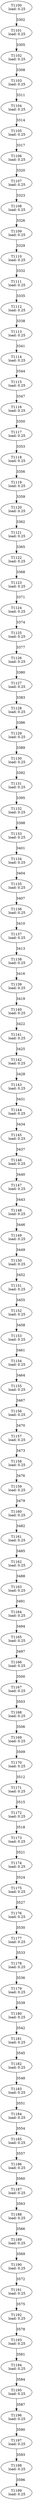 digraph taskgraph {
	T1100 [label= "T1100\n load: 0.25"];
	T1101 [label= "T1101\n load: 0.25"];
	T1100 -> T1101[label=3302];
	T1102 [label= "T1102\n load: 0.25"];
	T1101 -> T1102[label=3305];
	T1103 [label= "T1103\n load: 0.25"];
	T1102 -> T1103[label=3308];
	T1104 [label= "T1104\n load: 0.25"];
	T1103 -> T1104[label=3311];
	T1105 [label= "T1105\n load: 0.25"];
	T1104 -> T1105[label=3314];
	T1106 [label= "T1106\n load: 0.25"];
	T1105 -> T1106[label=3317];
	T1107 [label= "T1107\n load: 0.25"];
	T1106 -> T1107[label=3320];
	T1108 [label= "T1108\n load: 0.25"];
	T1107 -> T1108[label=3323];
	T1109 [label= "T1109\n load: 0.25"];
	T1108 -> T1109[label=3326];
	T1110 [label= "T1110\n load: 0.25"];
	T1109 -> T1110[label=3329];
	T1111 [label= "T1111\n load: 0.25"];
	T1110 -> T1111[label=3332];
	T1112 [label= "T1112\n load: 0.25"];
	T1111 -> T1112[label=3335];
	T1113 [label= "T1113\n load: 0.25"];
	T1112 -> T1113[label=3338];
	T1114 [label= "T1114\n load: 0.25"];
	T1113 -> T1114[label=3341];
	T1115 [label= "T1115\n load: 0.25"];
	T1114 -> T1115[label=3344];
	T1116 [label= "T1116\n load: 0.25"];
	T1115 -> T1116[label=3347];
	T1117 [label= "T1117\n load: 0.25"];
	T1116 -> T1117[label=3350];
	T1118 [label= "T1118\n load: 0.25"];
	T1117 -> T1118[label=3353];
	T1119 [label= "T1119\n load: 0.25"];
	T1118 -> T1119[label=3356];
	T1120 [label= "T1120\n load: 0.25"];
	T1119 -> T1120[label=3359];
	T1121 [label= "T1121\n load: 0.25"];
	T1120 -> T1121[label=3362];
	T1122 [label= "T1122\n load: 0.25"];
	T1121 -> T1122[label=3365];
	T1123 [label= "T1123\n load: 0.25"];
	T1122 -> T1123[label=3368];
	T1124 [label= "T1124\n load: 0.25"];
	T1123 -> T1124[label=3371];
	T1125 [label= "T1125\n load: 0.25"];
	T1124 -> T1125[label=3374];
	T1126 [label= "T1126\n load: 0.25"];
	T1125 -> T1126[label=3377];
	T1127 [label= "T1127\n load: 0.25"];
	T1126 -> T1127[label=3380];
	T1128 [label= "T1128\n load: 0.25"];
	T1127 -> T1128[label=3383];
	T1129 [label= "T1129\n load: 0.25"];
	T1128 -> T1129[label=3386];
	T1130 [label= "T1130\n load: 0.25"];
	T1129 -> T1130[label=3389];
	T1131 [label= "T1131\n load: 0.25"];
	T1130 -> T1131[label=3392];
	T1132 [label= "T1132\n load: 0.25"];
	T1131 -> T1132[label=3395];
	T1133 [label= "T1133\n load: 0.25"];
	T1132 -> T1133[label=3398];
	T1134 [label= "T1134\n load: 0.25"];
	T1133 -> T1134[label=3401];
	T1135 [label= "T1135\n load: 0.25"];
	T1134 -> T1135[label=3404];
	T1136 [label= "T1136\n load: 0.25"];
	T1135 -> T1136[label=3407];
	T1137 [label= "T1137\n load: 0.25"];
	T1136 -> T1137[label=3410];
	T1138 [label= "T1138\n load: 0.25"];
	T1137 -> T1138[label=3413];
	T1139 [label= "T1139\n load: 0.25"];
	T1138 -> T1139[label=3416];
	T1140 [label= "T1140\n load: 0.25"];
	T1139 -> T1140[label=3419];
	T1141 [label= "T1141\n load: 0.25"];
	T1140 -> T1141[label=3422];
	T1142 [label= "T1142\n load: 0.25"];
	T1141 -> T1142[label=3425];
	T1143 [label= "T1143\n load: 0.25"];
	T1142 -> T1143[label=3428];
	T1144 [label= "T1144\n load: 0.25"];
	T1143 -> T1144[label=3431];
	T1145 [label= "T1145\n load: 0.25"];
	T1144 -> T1145[label=3434];
	T1146 [label= "T1146\n load: 0.25"];
	T1145 -> T1146[label=3437];
	T1147 [label= "T1147\n load: 0.25"];
	T1146 -> T1147[label=3440];
	T1148 [label= "T1148\n load: 0.25"];
	T1147 -> T1148[label=3443];
	T1149 [label= "T1149\n load: 0.25"];
	T1148 -> T1149[label=3446];
	T1150 [label= "T1150\n load: 0.25"];
	T1149 -> T1150[label=3449];
	T1151 [label= "T1151\n load: 0.25"];
	T1150 -> T1151[label=3452];
	T1152 [label= "T1152\n load: 0.25"];
	T1151 -> T1152[label=3455];
	T1153 [label= "T1153\n load: 0.25"];
	T1152 -> T1153[label=3458];
	T1154 [label= "T1154\n load: 0.25"];
	T1153 -> T1154[label=3461];
	T1155 [label= "T1155\n load: 0.25"];
	T1154 -> T1155[label=3464];
	T1156 [label= "T1156\n load: 0.25"];
	T1155 -> T1156[label=3467];
	T1157 [label= "T1157\n load: 0.25"];
	T1156 -> T1157[label=3470];
	T1158 [label= "T1158\n load: 0.25"];
	T1157 -> T1158[label=3473];
	T1159 [label= "T1159\n load: 0.25"];
	T1158 -> T1159[label=3476];
	T1160 [label= "T1160\n load: 0.25"];
	T1159 -> T1160[label=3479];
	T1161 [label= "T1161\n load: 0.25"];
	T1160 -> T1161[label=3482];
	T1162 [label= "T1162\n load: 0.25"];
	T1161 -> T1162[label=3485];
	T1163 [label= "T1163\n load: 0.25"];
	T1162 -> T1163[label=3488];
	T1164 [label= "T1164\n load: 0.25"];
	T1163 -> T1164[label=3491];
	T1165 [label= "T1165\n load: 0.25"];
	T1164 -> T1165[label=3494];
	T1166 [label= "T1166\n load: 0.25"];
	T1165 -> T1166[label=3497];
	T1167 [label= "T1167\n load: 0.25"];
	T1166 -> T1167[label=3500];
	T1168 [label= "T1168\n load: 0.25"];
	T1167 -> T1168[label=3503];
	T1169 [label= "T1169\n load: 0.25"];
	T1168 -> T1169[label=3506];
	T1170 [label= "T1170\n load: 0.25"];
	T1169 -> T1170[label=3509];
	T1171 [label= "T1171\n load: 0.25"];
	T1170 -> T1171[label=3512];
	T1172 [label= "T1172\n load: 0.25"];
	T1171 -> T1172[label=3515];
	T1173 [label= "T1173\n load: 0.25"];
	T1172 -> T1173[label=3518];
	T1174 [label= "T1174\n load: 0.25"];
	T1173 -> T1174[label=3521];
	T1175 [label= "T1175\n load: 0.25"];
	T1174 -> T1175[label=3524];
	T1176 [label= "T1176\n load: 0.25"];
	T1175 -> T1176[label=3527];
	T1177 [label= "T1177\n load: 0.25"];
	T1176 -> T1177[label=3530];
	T1178 [label= "T1178\n load: 0.25"];
	T1177 -> T1178[label=3533];
	T1179 [label= "T1179\n load: 0.25"];
	T1178 -> T1179[label=3536];
	T1180 [label= "T1180\n load: 0.25"];
	T1179 -> T1180[label=3539];
	T1181 [label= "T1181\n load: 0.25"];
	T1180 -> T1181[label=3542];
	T1182 [label= "T1182\n load: 0.25"];
	T1181 -> T1182[label=3545];
	T1183 [label= "T1183\n load: 0.25"];
	T1182 -> T1183[label=3548];
	T1184 [label= "T1184\n load: 0.25"];
	T1183 -> T1184[label=3551];
	T1185 [label= "T1185\n load: 0.25"];
	T1184 -> T1185[label=3554];
	T1186 [label= "T1186\n load: 0.25"];
	T1185 -> T1186[label=3557];
	T1187 [label= "T1187\n load: 0.25"];
	T1186 -> T1187[label=3560];
	T1188 [label= "T1188\n load: 0.25"];
	T1187 -> T1188[label=3563];
	T1189 [label= "T1189\n load: 0.25"];
	T1188 -> T1189[label=3566];
	T1190 [label= "T1190\n load: 0.25"];
	T1189 -> T1190[label=3569];
	T1191 [label= "T1191\n load: 0.25"];
	T1190 -> T1191[label=3572];
	T1192 [label= "T1192\n load: 0.25"];
	T1191 -> T1192[label=3575];
	T1193 [label= "T1193\n load: 0.25"];
	T1192 -> T1193[label=3578];
	T1194 [label= "T1194\n load: 0.25"];
	T1193 -> T1194[label=3581];
	T1195 [label= "T1195\n load: 0.25"];
	T1194 -> T1195[label=3584];
	T1196 [label= "T1196\n load: 0.25"];
	T1195 -> T1196[label=3587];
	T1197 [label= "T1197\n load: 0.25"];
	T1196 -> T1197[label=3590];
	T1198 [label= "T1198\n load: 0.25"];
	T1197 -> T1198[label=3593];
	T1199 [label= "T1199\n load: 0.25"];
	T1198 -> T1199[label=3596];
}